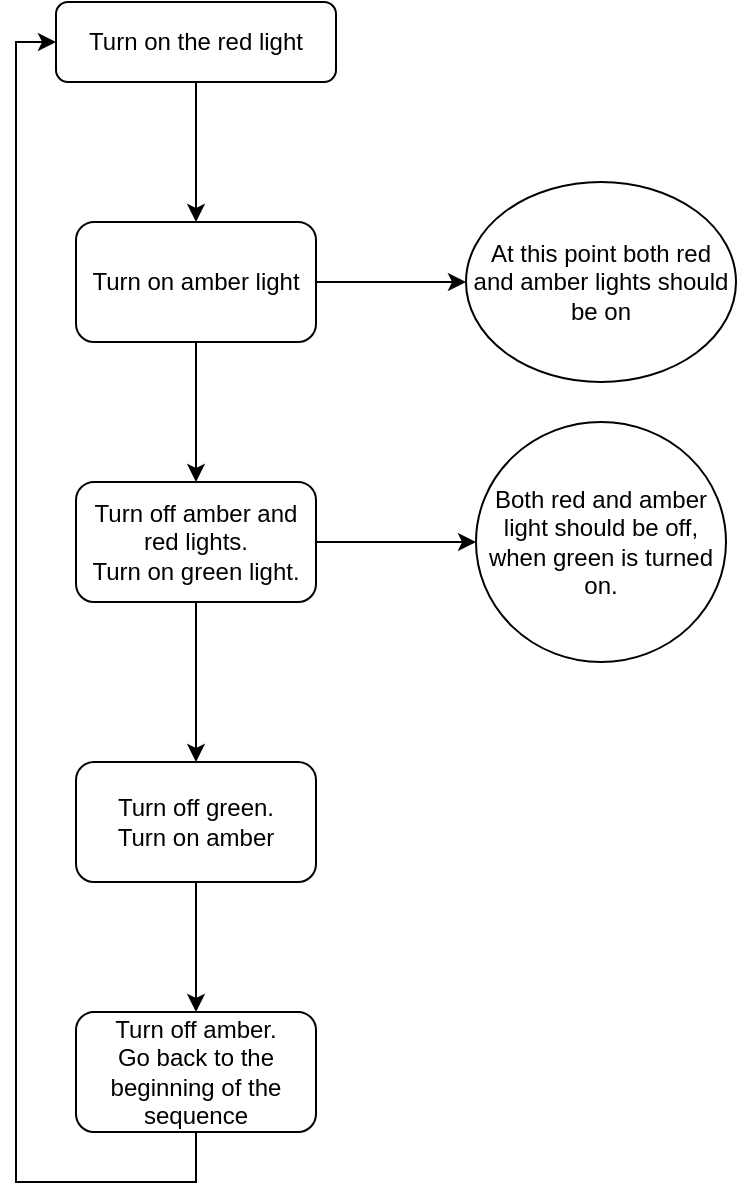 <mxfile version="18.1.1" type="github">
  <diagram id="C5RBs43oDa-KdzZeNtuy" name="Page-1">
    <mxGraphModel dx="1422" dy="752" grid="1" gridSize="10" guides="1" tooltips="1" connect="1" arrows="1" fold="1" page="1" pageScale="1" pageWidth="827" pageHeight="1169" math="0" shadow="0">
      <root>
        <mxCell id="WIyWlLk6GJQsqaUBKTNV-0" />
        <mxCell id="WIyWlLk6GJQsqaUBKTNV-1" parent="WIyWlLk6GJQsqaUBKTNV-0" />
        <mxCell id="_q6xHRFcACr_Y99u5_d5-1" value="" style="edgeStyle=orthogonalEdgeStyle;rounded=0;orthogonalLoop=1;jettySize=auto;html=1;" edge="1" parent="WIyWlLk6GJQsqaUBKTNV-1" source="WIyWlLk6GJQsqaUBKTNV-3" target="_q6xHRFcACr_Y99u5_d5-0">
          <mxGeometry relative="1" as="geometry" />
        </mxCell>
        <mxCell id="WIyWlLk6GJQsqaUBKTNV-3" value="Turn on the red light" style="rounded=1;whiteSpace=wrap;html=1;fontSize=12;glass=0;strokeWidth=1;shadow=0;" parent="WIyWlLk6GJQsqaUBKTNV-1" vertex="1">
          <mxGeometry x="125" y="20" width="140" height="40" as="geometry" />
        </mxCell>
        <mxCell id="Ir1blxYGYh2_I3-ewmjz-18" style="edgeStyle=orthogonalEdgeStyle;rounded=0;orthogonalLoop=1;jettySize=auto;html=1;entryX=0;entryY=0.5;entryDx=0;entryDy=0;" parent="WIyWlLk6GJQsqaUBKTNV-1" source="Ir1blxYGYh2_I3-ewmjz-16" target="WIyWlLk6GJQsqaUBKTNV-3" edge="1">
          <mxGeometry relative="1" as="geometry">
            <Array as="points">
              <mxPoint x="195" y="610" />
              <mxPoint x="105" y="610" />
              <mxPoint x="105" y="40" />
            </Array>
          </mxGeometry>
        </mxCell>
        <mxCell id="Ir1blxYGYh2_I3-ewmjz-16" value="&lt;div&gt;Turn off amber. &lt;br&gt;&lt;/div&gt;&lt;div&gt;Go back to the beginning of the sequence&lt;br&gt;&lt;/div&gt;" style="whiteSpace=wrap;html=1;rounded=1;glass=0;strokeWidth=1;shadow=0;" parent="WIyWlLk6GJQsqaUBKTNV-1" vertex="1">
          <mxGeometry x="135" y="525" width="120" height="60" as="geometry" />
        </mxCell>
        <mxCell id="_q6xHRFcACr_Y99u5_d5-3" value="" style="edgeStyle=orthogonalEdgeStyle;rounded=0;orthogonalLoop=1;jettySize=auto;html=1;" edge="1" parent="WIyWlLk6GJQsqaUBKTNV-1" source="_q6xHRFcACr_Y99u5_d5-0" target="_q6xHRFcACr_Y99u5_d5-2">
          <mxGeometry relative="1" as="geometry" />
        </mxCell>
        <mxCell id="_q6xHRFcACr_Y99u5_d5-5" value="" style="edgeStyle=orthogonalEdgeStyle;rounded=0;orthogonalLoop=1;jettySize=auto;html=1;" edge="1" parent="WIyWlLk6GJQsqaUBKTNV-1" source="_q6xHRFcACr_Y99u5_d5-0" target="_q6xHRFcACr_Y99u5_d5-4">
          <mxGeometry relative="1" as="geometry" />
        </mxCell>
        <mxCell id="_q6xHRFcACr_Y99u5_d5-0" value="Turn on amber light" style="whiteSpace=wrap;html=1;rounded=1;glass=0;strokeWidth=1;shadow=0;" vertex="1" parent="WIyWlLk6GJQsqaUBKTNV-1">
          <mxGeometry x="135" y="130" width="120" height="60" as="geometry" />
        </mxCell>
        <mxCell id="_q6xHRFcACr_Y99u5_d5-7" value="" style="edgeStyle=orthogonalEdgeStyle;rounded=0;orthogonalLoop=1;jettySize=auto;html=1;" edge="1" parent="WIyWlLk6GJQsqaUBKTNV-1" source="_q6xHRFcACr_Y99u5_d5-2" target="_q6xHRFcACr_Y99u5_d5-6">
          <mxGeometry relative="1" as="geometry" />
        </mxCell>
        <mxCell id="_q6xHRFcACr_Y99u5_d5-12" value="" style="edgeStyle=orthogonalEdgeStyle;rounded=0;orthogonalLoop=1;jettySize=auto;html=1;" edge="1" parent="WIyWlLk6GJQsqaUBKTNV-1" source="_q6xHRFcACr_Y99u5_d5-2" target="_q6xHRFcACr_Y99u5_d5-11">
          <mxGeometry relative="1" as="geometry" />
        </mxCell>
        <mxCell id="_q6xHRFcACr_Y99u5_d5-2" value="&lt;div&gt;Turn off amber and red lights.&lt;/div&gt;&lt;div&gt;Turn on green light.&lt;br&gt;&lt;/div&gt;" style="whiteSpace=wrap;html=1;rounded=1;glass=0;strokeWidth=1;shadow=0;" vertex="1" parent="WIyWlLk6GJQsqaUBKTNV-1">
          <mxGeometry x="135" y="260" width="120" height="60" as="geometry" />
        </mxCell>
        <mxCell id="_q6xHRFcACr_Y99u5_d5-4" value="At this point both red and amber lights should be on" style="ellipse;whiteSpace=wrap;html=1;rounded=1;glass=0;strokeWidth=1;shadow=0;" vertex="1" parent="WIyWlLk6GJQsqaUBKTNV-1">
          <mxGeometry x="330" y="110" width="135" height="100" as="geometry" />
        </mxCell>
        <mxCell id="_q6xHRFcACr_Y99u5_d5-8" style="edgeStyle=orthogonalEdgeStyle;rounded=0;orthogonalLoop=1;jettySize=auto;html=1;entryX=0.5;entryY=0;entryDx=0;entryDy=0;" edge="1" parent="WIyWlLk6GJQsqaUBKTNV-1" source="_q6xHRFcACr_Y99u5_d5-6" target="Ir1blxYGYh2_I3-ewmjz-16">
          <mxGeometry relative="1" as="geometry" />
        </mxCell>
        <mxCell id="_q6xHRFcACr_Y99u5_d5-6" value="&lt;div&gt;Turn off green.&lt;/div&gt;&lt;div&gt;Turn on amber&lt;br&gt;&lt;/div&gt;" style="whiteSpace=wrap;html=1;rounded=1;glass=0;strokeWidth=1;shadow=0;" vertex="1" parent="WIyWlLk6GJQsqaUBKTNV-1">
          <mxGeometry x="135" y="400" width="120" height="60" as="geometry" />
        </mxCell>
        <mxCell id="_q6xHRFcACr_Y99u5_d5-11" value="Both red and amber light should be off, when green is turned on." style="ellipse;whiteSpace=wrap;html=1;rounded=1;glass=0;strokeWidth=1;shadow=0;" vertex="1" parent="WIyWlLk6GJQsqaUBKTNV-1">
          <mxGeometry x="335" y="230" width="125" height="120" as="geometry" />
        </mxCell>
      </root>
    </mxGraphModel>
  </diagram>
</mxfile>
